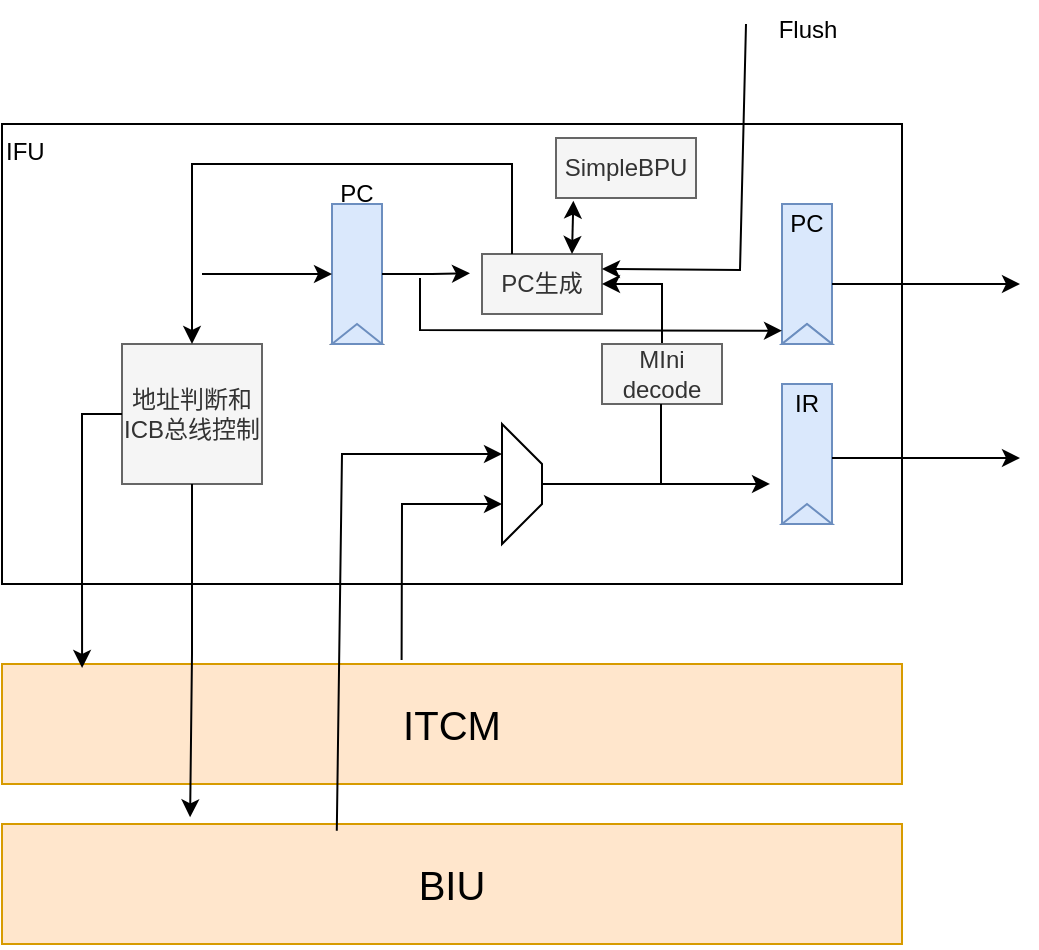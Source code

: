 <mxfile version="24.4.0" type="github">
  <diagram name="Page-1" id="9VKdOMkNNjVv1sjmJ5IC">
    <mxGraphModel dx="954" dy="626" grid="0" gridSize="10" guides="1" tooltips="1" connect="1" arrows="1" fold="1" page="0" pageScale="1" pageWidth="850" pageHeight="1100" math="0" shadow="0">
      <root>
        <mxCell id="0" />
        <mxCell id="1" parent="0" />
        <mxCell id="S_nqhT7MlE2CXzgK_qw8-2" value="&lt;p style=&quot;line-height: 120%; font-size: 20px;&quot;&gt;BIU&lt;/p&gt;" style="rounded=0;whiteSpace=wrap;html=1;fillColor=#ffe6cc;strokeColor=#d79b00;" vertex="1" parent="1">
          <mxGeometry x="260" y="500" width="450" height="60" as="geometry" />
        </mxCell>
        <mxCell id="S_nqhT7MlE2CXzgK_qw8-3" value="&lt;font style=&quot;font-size: 20px;&quot;&gt;ITCM&lt;/font&gt;" style="rounded=0;whiteSpace=wrap;html=1;fillColor=#ffe6cc;strokeColor=#d79b00;" vertex="1" parent="1">
          <mxGeometry x="260" y="420" width="450" height="60" as="geometry" />
        </mxCell>
        <mxCell id="S_nqhT7MlE2CXzgK_qw8-4" value="IFU" style="rounded=0;whiteSpace=wrap;html=1;align=left;verticalAlign=top;" vertex="1" parent="1">
          <mxGeometry x="260" y="150" width="450" height="230" as="geometry" />
        </mxCell>
        <mxCell id="S_nqhT7MlE2CXzgK_qw8-5" value="地址判断和ICB总线控制" style="whiteSpace=wrap;html=1;aspect=fixed;fillColor=#f5f5f5;fontColor=#333333;strokeColor=#666666;" vertex="1" parent="1">
          <mxGeometry x="320" y="260" width="70" height="70" as="geometry" />
        </mxCell>
        <mxCell id="S_nqhT7MlE2CXzgK_qw8-6" value="" style="rounded=0;whiteSpace=wrap;html=1;direction=south;" vertex="1" parent="1">
          <mxGeometry x="425" y="200" width="25" height="60" as="geometry" />
        </mxCell>
        <mxCell id="S_nqhT7MlE2CXzgK_qw8-7" value="" style="rounded=0;whiteSpace=wrap;html=1;direction=south;" vertex="1" parent="1">
          <mxGeometry x="425" y="190" width="25" height="70" as="geometry" />
        </mxCell>
        <mxCell id="S_nqhT7MlE2CXzgK_qw8-10" value="" style="triangle;whiteSpace=wrap;html=1;direction=north;" vertex="1" parent="1">
          <mxGeometry x="425" y="250" width="25" height="10" as="geometry" />
        </mxCell>
        <mxCell id="S_nqhT7MlE2CXzgK_qw8-11" value="" style="rounded=0;whiteSpace=wrap;html=1;direction=south;fillColor=#dae8fc;strokeColor=#6c8ebf;" vertex="1" parent="1">
          <mxGeometry x="425" y="190" width="25" height="70" as="geometry" />
        </mxCell>
        <mxCell id="S_nqhT7MlE2CXzgK_qw8-13" value="" style="triangle;whiteSpace=wrap;html=1;direction=north;fillColor=#dae8fc;strokeColor=#6c8ebf;" vertex="1" parent="1">
          <mxGeometry x="425" y="250" width="25" height="10" as="geometry" />
        </mxCell>
        <mxCell id="S_nqhT7MlE2CXzgK_qw8-14" value="" style="rounded=0;whiteSpace=wrap;html=1;direction=south;fillColor=#dae8fc;strokeColor=#6c8ebf;" vertex="1" parent="1">
          <mxGeometry x="650" y="290" width="25" height="60" as="geometry" />
        </mxCell>
        <mxCell id="S_nqhT7MlE2CXzgK_qw8-15" value="" style="rounded=0;whiteSpace=wrap;html=1;direction=south;fillColor=#dae8fc;strokeColor=#6c8ebf;" vertex="1" parent="1">
          <mxGeometry x="650" y="280" width="25" height="70" as="geometry" />
        </mxCell>
        <mxCell id="S_nqhT7MlE2CXzgK_qw8-16" value="" style="triangle;whiteSpace=wrap;html=1;direction=north;fillColor=#dae8fc;strokeColor=#6c8ebf;" vertex="1" parent="1">
          <mxGeometry x="650" y="340" width="25" height="10" as="geometry" />
        </mxCell>
        <mxCell id="S_nqhT7MlE2CXzgK_qw8-17" value="" style="rounded=0;whiteSpace=wrap;html=1;direction=south;fillColor=#dae8fc;strokeColor=#6c8ebf;" vertex="1" parent="1">
          <mxGeometry x="650" y="280" width="25" height="70" as="geometry" />
        </mxCell>
        <mxCell id="S_nqhT7MlE2CXzgK_qw8-18" value="" style="triangle;whiteSpace=wrap;html=1;direction=north;fillColor=#dae8fc;strokeColor=#6c8ebf;" vertex="1" parent="1">
          <mxGeometry x="650" y="340" width="25" height="10" as="geometry" />
        </mxCell>
        <mxCell id="S_nqhT7MlE2CXzgK_qw8-19" value="" style="rounded=0;whiteSpace=wrap;html=1;direction=south;fillColor=#dae8fc;strokeColor=#6c8ebf;" vertex="1" parent="1">
          <mxGeometry x="650" y="200" width="25" height="60" as="geometry" />
        </mxCell>
        <mxCell id="S_nqhT7MlE2CXzgK_qw8-20" value="" style="rounded=0;whiteSpace=wrap;html=1;direction=south;fillColor=#dae8fc;strokeColor=#6c8ebf;" vertex="1" parent="1">
          <mxGeometry x="650" y="190" width="25" height="70" as="geometry" />
        </mxCell>
        <mxCell id="S_nqhT7MlE2CXzgK_qw8-21" value="" style="triangle;whiteSpace=wrap;html=1;direction=north;fillColor=#dae8fc;strokeColor=#6c8ebf;" vertex="1" parent="1">
          <mxGeometry x="650" y="250" width="25" height="10" as="geometry" />
        </mxCell>
        <mxCell id="S_nqhT7MlE2CXzgK_qw8-23" value="" style="triangle;whiteSpace=wrap;html=1;direction=north;fillColor=#dae8fc;strokeColor=#6c8ebf;" vertex="1" parent="1">
          <mxGeometry x="650" y="250" width="25" height="10" as="geometry" />
        </mxCell>
        <mxCell id="S_nqhT7MlE2CXzgK_qw8-24" value="PC生成" style="rounded=0;whiteSpace=wrap;html=1;fillColor=#f5f5f5;fontColor=#333333;strokeColor=#666666;" vertex="1" parent="1">
          <mxGeometry x="500" y="215" width="60" height="30" as="geometry" />
        </mxCell>
        <mxCell id="S_nqhT7MlE2CXzgK_qw8-25" value="SimpleBPU" style="rounded=0;whiteSpace=wrap;html=1;fillColor=#f5f5f5;fontColor=#333333;strokeColor=#666666;" vertex="1" parent="1">
          <mxGeometry x="537" y="157" width="70" height="30" as="geometry" />
        </mxCell>
        <mxCell id="S_nqhT7MlE2CXzgK_qw8-50" style="edgeStyle=none;rounded=0;orthogonalLoop=1;jettySize=auto;html=1;exitX=0.5;exitY=0;exitDx=0;exitDy=0;entryX=1;entryY=0.5;entryDx=0;entryDy=0;" edge="1" parent="1" source="S_nqhT7MlE2CXzgK_qw8-26" target="S_nqhT7MlE2CXzgK_qw8-24">
          <mxGeometry relative="1" as="geometry">
            <Array as="points">
              <mxPoint x="590" y="230" />
            </Array>
          </mxGeometry>
        </mxCell>
        <mxCell id="S_nqhT7MlE2CXzgK_qw8-26" value="MIni&lt;div&gt;decode&lt;/div&gt;" style="rounded=0;whiteSpace=wrap;html=1;fillColor=#f5f5f5;fontColor=#333333;strokeColor=#666666;" vertex="1" parent="1">
          <mxGeometry x="560" y="260" width="60" height="30" as="geometry" />
        </mxCell>
        <mxCell id="S_nqhT7MlE2CXzgK_qw8-27" value="" style="shape=trapezoid;perimeter=trapezoidPerimeter;whiteSpace=wrap;html=1;fixedSize=1;direction=south;" vertex="1" parent="1">
          <mxGeometry x="510" y="300" width="20" height="60" as="geometry" />
        </mxCell>
        <mxCell id="S_nqhT7MlE2CXzgK_qw8-28" value="PC" style="text;html=1;align=center;verticalAlign=middle;whiteSpace=wrap;rounded=0;" vertex="1" parent="1">
          <mxGeometry x="425" y="170" width="25" height="30" as="geometry" />
        </mxCell>
        <mxCell id="S_nqhT7MlE2CXzgK_qw8-29" value="PC" style="text;html=1;align=center;verticalAlign=middle;whiteSpace=wrap;rounded=0;" vertex="1" parent="1">
          <mxGeometry x="650" y="190" width="25" height="20" as="geometry" />
        </mxCell>
        <mxCell id="S_nqhT7MlE2CXzgK_qw8-30" value="IR" style="text;html=1;align=center;verticalAlign=middle;whiteSpace=wrap;rounded=0;" vertex="1" parent="1">
          <mxGeometry x="650" y="280" width="25" height="20" as="geometry" />
        </mxCell>
        <mxCell id="S_nqhT7MlE2CXzgK_qw8-32" style="edgeStyle=orthogonalEdgeStyle;rounded=0;orthogonalLoop=1;jettySize=auto;html=1;exitX=0.5;exitY=1;exitDx=0;exitDy=0;entryX=0.209;entryY=-0.056;entryDx=0;entryDy=0;entryPerimeter=0;" edge="1" parent="1" source="S_nqhT7MlE2CXzgK_qw8-5" target="S_nqhT7MlE2CXzgK_qw8-2">
          <mxGeometry relative="1" as="geometry" />
        </mxCell>
        <mxCell id="S_nqhT7MlE2CXzgK_qw8-33" style="edgeStyle=orthogonalEdgeStyle;rounded=0;orthogonalLoop=1;jettySize=auto;html=1;exitX=0;exitY=0.5;exitDx=0;exitDy=0;entryX=0.089;entryY=0.033;entryDx=0;entryDy=0;entryPerimeter=0;" edge="1" parent="1" source="S_nqhT7MlE2CXzgK_qw8-5" target="S_nqhT7MlE2CXzgK_qw8-3">
          <mxGeometry relative="1" as="geometry" />
        </mxCell>
        <mxCell id="S_nqhT7MlE2CXzgK_qw8-34" value="" style="endArrow=classic;html=1;rounded=0;entryX=0.25;entryY=1;entryDx=0;entryDy=0;exitX=0.372;exitY=0.056;exitDx=0;exitDy=0;exitPerimeter=0;" edge="1" parent="1" source="S_nqhT7MlE2CXzgK_qw8-2" target="S_nqhT7MlE2CXzgK_qw8-27">
          <mxGeometry width="50" height="50" relative="1" as="geometry">
            <mxPoint x="400" y="360" as="sourcePoint" />
            <mxPoint x="450" y="310" as="targetPoint" />
            <Array as="points">
              <mxPoint x="430" y="315" />
            </Array>
          </mxGeometry>
        </mxCell>
        <mxCell id="S_nqhT7MlE2CXzgK_qw8-36" value="" style="endArrow=classic;html=1;rounded=0;exitX=0.444;exitY=-0.033;exitDx=0;exitDy=0;exitPerimeter=0;" edge="1" parent="1" source="S_nqhT7MlE2CXzgK_qw8-3">
          <mxGeometry width="50" height="50" relative="1" as="geometry">
            <mxPoint x="460" y="390" as="sourcePoint" />
            <mxPoint x="510" y="340" as="targetPoint" />
            <Array as="points">
              <mxPoint x="460" y="340" />
            </Array>
          </mxGeometry>
        </mxCell>
        <mxCell id="S_nqhT7MlE2CXzgK_qw8-37" style="edgeStyle=orthogonalEdgeStyle;rounded=0;orthogonalLoop=1;jettySize=auto;html=1;exitX=0.5;exitY=0;exitDx=0;exitDy=0;entryX=0.714;entryY=1.24;entryDx=0;entryDy=0;entryPerimeter=0;" edge="1" parent="1" source="S_nqhT7MlE2CXzgK_qw8-27" target="S_nqhT7MlE2CXzgK_qw8-17">
          <mxGeometry relative="1" as="geometry" />
        </mxCell>
        <mxCell id="S_nqhT7MlE2CXzgK_qw8-42" value="" style="endArrow=none;html=1;rounded=0;" edge="1" parent="1">
          <mxGeometry width="50" height="50" relative="1" as="geometry">
            <mxPoint x="589.5" y="330" as="sourcePoint" />
            <mxPoint x="589.5" y="290" as="targetPoint" />
          </mxGeometry>
        </mxCell>
        <mxCell id="S_nqhT7MlE2CXzgK_qw8-44" style="edgeStyle=orthogonalEdgeStyle;rounded=0;orthogonalLoop=1;jettySize=auto;html=1;exitX=0.5;exitY=0;exitDx=0;exitDy=0;entryX=-0.1;entryY=0.322;entryDx=0;entryDy=0;entryPerimeter=0;" edge="1" parent="1" source="S_nqhT7MlE2CXzgK_qw8-11" target="S_nqhT7MlE2CXzgK_qw8-24">
          <mxGeometry relative="1" as="geometry" />
        </mxCell>
        <mxCell id="S_nqhT7MlE2CXzgK_qw8-47" value="" style="endArrow=classic;html=1;rounded=0;exitX=0.25;exitY=0;exitDx=0;exitDy=0;entryX=0.5;entryY=0;entryDx=0;entryDy=0;" edge="1" parent="1" source="S_nqhT7MlE2CXzgK_qw8-24" target="S_nqhT7MlE2CXzgK_qw8-5">
          <mxGeometry width="50" height="50" relative="1" as="geometry">
            <mxPoint x="482.73" y="215" as="sourcePoint" />
            <mxPoint x="240" y="110" as="targetPoint" />
            <Array as="points">
              <mxPoint x="515" y="170" />
              <mxPoint x="355" y="170" />
            </Array>
          </mxGeometry>
        </mxCell>
        <mxCell id="S_nqhT7MlE2CXzgK_qw8-48" value="" style="endArrow=classic;html=1;rounded=0;entryX=0.5;entryY=1;entryDx=0;entryDy=0;" edge="1" parent="1" target="S_nqhT7MlE2CXzgK_qw8-11">
          <mxGeometry width="50" height="50" relative="1" as="geometry">
            <mxPoint x="360" y="225" as="sourcePoint" />
            <mxPoint x="450" y="310" as="targetPoint" />
          </mxGeometry>
        </mxCell>
        <mxCell id="S_nqhT7MlE2CXzgK_qw8-49" value="" style="endArrow=classic;html=1;rounded=0;entryX=0.905;entryY=1;entryDx=0;entryDy=0;entryPerimeter=0;" edge="1" parent="1" target="S_nqhT7MlE2CXzgK_qw8-20">
          <mxGeometry width="50" height="50" relative="1" as="geometry">
            <mxPoint x="469" y="227" as="sourcePoint" />
            <mxPoint x="449" y="309" as="targetPoint" />
            <Array as="points">
              <mxPoint x="469" y="253" />
            </Array>
          </mxGeometry>
        </mxCell>
        <mxCell id="S_nqhT7MlE2CXzgK_qw8-51" value="" style="endArrow=classic;startArrow=classic;html=1;rounded=0;entryX=0.75;entryY=0;entryDx=0;entryDy=0;exitX=0.124;exitY=1.044;exitDx=0;exitDy=0;exitPerimeter=0;" edge="1" parent="1" source="S_nqhT7MlE2CXzgK_qw8-25" target="S_nqhT7MlE2CXzgK_qw8-24">
          <mxGeometry width="50" height="50" relative="1" as="geometry">
            <mxPoint x="399" y="359" as="sourcePoint" />
            <mxPoint x="449" y="309" as="targetPoint" />
          </mxGeometry>
        </mxCell>
        <mxCell id="S_nqhT7MlE2CXzgK_qw8-55" value="" style="endArrow=classic;html=1;rounded=0;" edge="1" parent="1">
          <mxGeometry width="50" height="50" relative="1" as="geometry">
            <mxPoint x="675" y="230" as="sourcePoint" />
            <mxPoint x="769" y="230" as="targetPoint" />
          </mxGeometry>
        </mxCell>
        <mxCell id="S_nqhT7MlE2CXzgK_qw8-56" value="" style="endArrow=classic;html=1;rounded=0;" edge="1" parent="1">
          <mxGeometry width="50" height="50" relative="1" as="geometry">
            <mxPoint x="675" y="317" as="sourcePoint" />
            <mxPoint x="769" y="317" as="targetPoint" />
          </mxGeometry>
        </mxCell>
        <mxCell id="S_nqhT7MlE2CXzgK_qw8-57" value="" style="endArrow=classic;html=1;rounded=0;entryX=1;entryY=0.25;entryDx=0;entryDy=0;" edge="1" parent="1" target="S_nqhT7MlE2CXzgK_qw8-24">
          <mxGeometry width="50" height="50" relative="1" as="geometry">
            <mxPoint x="632" y="100" as="sourcePoint" />
            <mxPoint x="449" y="309" as="targetPoint" />
            <Array as="points">
              <mxPoint x="629" y="223" />
            </Array>
          </mxGeometry>
        </mxCell>
        <mxCell id="S_nqhT7MlE2CXzgK_qw8-58" value="Flush" style="text;html=1;align=center;verticalAlign=middle;whiteSpace=wrap;rounded=0;" vertex="1" parent="1">
          <mxGeometry x="632.5" y="88" width="60" height="30" as="geometry" />
        </mxCell>
      </root>
    </mxGraphModel>
  </diagram>
</mxfile>
